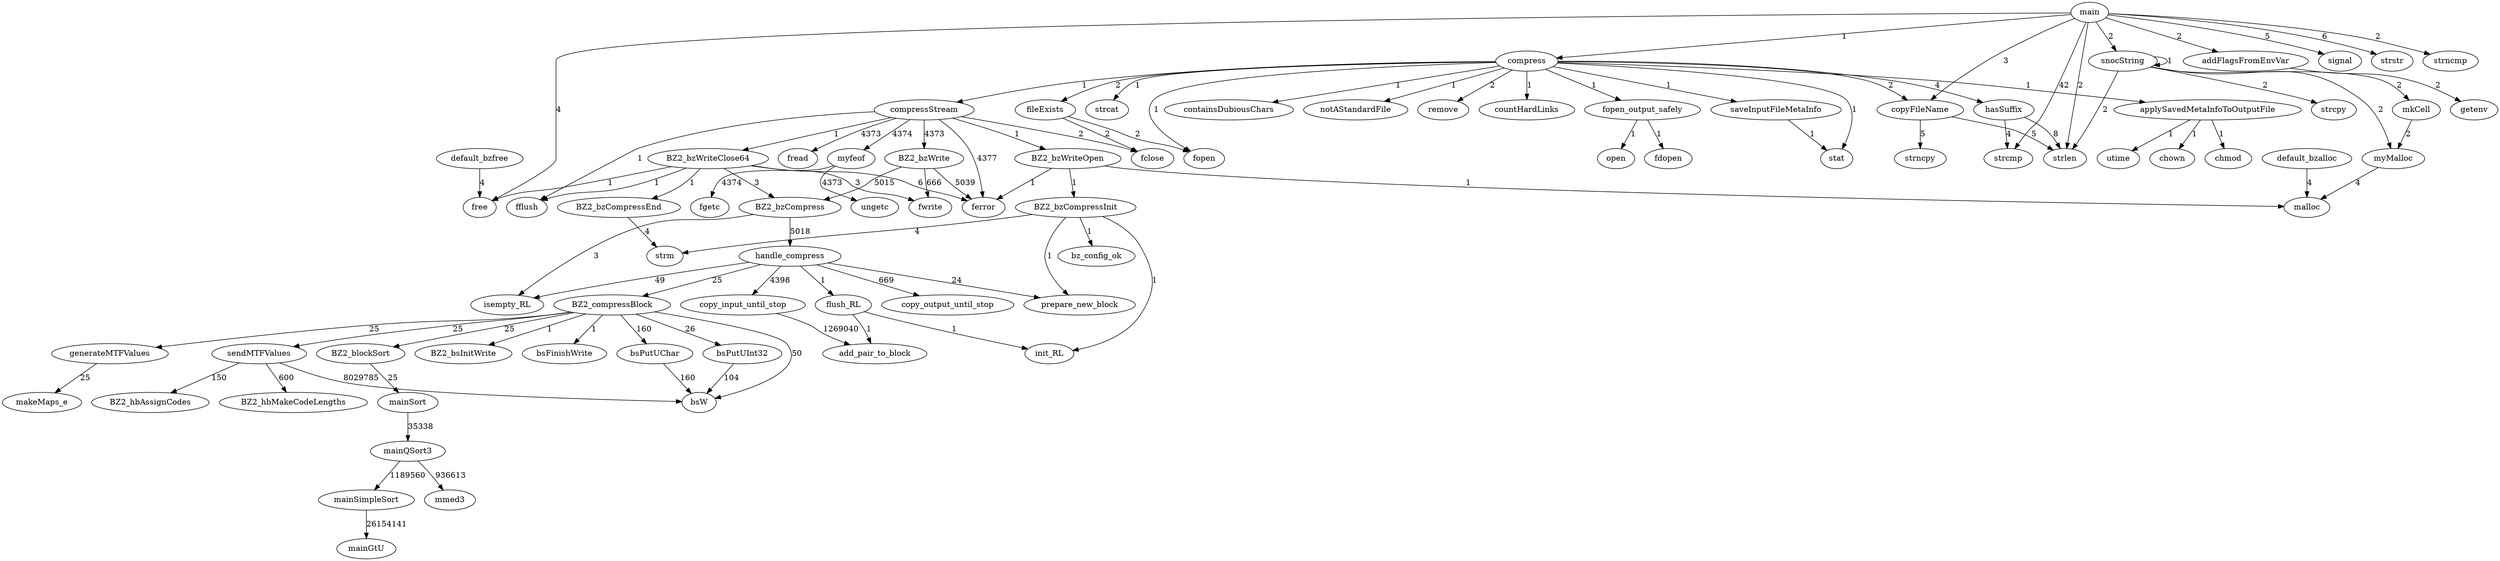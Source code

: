 digraph dynamic_call_graph {

	mainSimpleSort -> mainGtU [label="26154141"];
	mainQSort3 -> mainSimpleSort [label="1189560"];
	mainQSort3 -> mmed3 [label="936613"];
	mainSort -> mainQSort3 [label="35338"];
	BZ2_blockSort -> mainSort [label="25"];
	bsPutUInt32 -> bsW [label="104"];
	bsPutUChar -> bsW [label="160"];
	generateMTFValues -> makeMaps_e [label="25"];
	sendMTFValues -> BZ2_hbMakeCodeLengths [label="600"];
	sendMTFValues -> BZ2_hbAssignCodes [label="150"];
	sendMTFValues -> bsW [label="8029785"];
	BZ2_compressBlock -> BZ2_blockSort [label="25"];
	BZ2_compressBlock -> BZ2_bsInitWrite [label="1"];
	BZ2_compressBlock -> bsPutUChar [label="160"];
	BZ2_compressBlock -> bsPutUInt32 [label="26"];
	BZ2_compressBlock -> bsW [label="50"];
	BZ2_compressBlock -> generateMTFValues [label="25"];
	BZ2_compressBlock -> sendMTFValues [label="25"];
	BZ2_compressBlock -> bsFinishWrite [label="1"];
	default_bzalloc -> malloc [label="4"];
	default_bzfree -> free [label="4"];
	BZ2_bzCompressInit -> bz_config_ok [label="1"];
	BZ2_bzCompressInit -> strm [label="4"];
	BZ2_bzCompressInit -> init_RL [label="1"];
	BZ2_bzCompressInit -> prepare_new_block [label="1"];
	flush_RL -> add_pair_to_block [label="1"];
	flush_RL -> init_RL [label="1"];
	copy_input_until_stop -> add_pair_to_block [label="1269040"];
	handle_compress -> copy_output_until_stop [label="669"];
	handle_compress -> isempty_RL [label="49"];
	handle_compress -> prepare_new_block [label="24"];
	handle_compress -> copy_input_until_stop [label="4398"];
	handle_compress -> flush_RL [label="1"];
	handle_compress -> BZ2_compressBlock [label="25"];
	BZ2_bzCompress -> handle_compress [label="5018"];
	BZ2_bzCompress -> isempty_RL [label="3"];
	BZ2_bzCompressEnd -> strm [label="4"];
	myfeof -> fgetc [label="4374"];
	myfeof -> ungetc [label="4373"];
	BZ2_bzWriteOpen -> ferror [label="1"];
	BZ2_bzWriteOpen -> malloc [label="1"];
	BZ2_bzWriteOpen -> BZ2_bzCompressInit [label="1"];
	BZ2_bzWrite -> ferror [label="5039"];
	BZ2_bzWrite -> BZ2_bzCompress [label="5015"];
	BZ2_bzWrite -> fwrite [label="666"];
	BZ2_bzWriteClose64 -> ferror [label="6"];
	BZ2_bzWriteClose64 -> BZ2_bzCompress [label="3"];
	BZ2_bzWriteClose64 -> fwrite [label="3"];
	BZ2_bzWriteClose64 -> fflush [label="1"];
	BZ2_bzWriteClose64 -> BZ2_bzCompressEnd [label="1"];
	BZ2_bzWriteClose64 -> free [label="1"];
	compressStream -> ferror [label="4377"];
	compressStream -> BZ2_bzWriteOpen [label="1"];
	compressStream -> myfeof [label="4374"];
	compressStream -> fread [label="4373"];
	compressStream -> BZ2_bzWrite [label="4373"];
	compressStream -> BZ2_bzWriteClose64 [label="1"];
	compressStream -> fflush [label="1"];
	compressStream -> fclose [label="2"];
	copyFileName -> strlen [label="5"];
	copyFileName -> strncpy [label="5"];
	fileExists -> fopen [label="2"];
	fileExists -> fclose [label="2"];
	fopen_output_safely -> open [label="1"];
	fopen_output_safely -> fdopen [label="1"];
	saveInputFileMetaInfo -> stat [label="1"];
	applySavedMetaInfoToOutputFile -> chmod [label="1"];
	applySavedMetaInfoToOutputFile -> utime [label="1"];
	applySavedMetaInfoToOutputFile -> chown [label="1"];
	hasSuffix -> strlen [label="8"];
	hasSuffix -> strcmp [label="4"];
	compress -> copyFileName [label="2"];
	compress -> strcat [label="1"];
	compress -> containsDubiousChars [label="1"];
	compress -> fileExists [label="2"];
	compress -> hasSuffix [label="4"];
	compress -> stat [label="1"];
	compress -> notAStandardFile [label="1"];
	compress -> remove [label="2"];
	compress -> countHardLinks [label="1"];
	compress -> saveInputFileMetaInfo [label="1"];
	compress -> fopen [label="1"];
	compress -> fopen_output_safely [label="1"];
	compress -> compressStream [label="1"];
	compress -> applySavedMetaInfoToOutputFile [label="1"];
	myMalloc -> malloc [label="4"];
	mkCell -> myMalloc [label="2"];
	snocString -> mkCell [label="2"];
	snocString -> myMalloc [label="2"];
	snocString -> strlen [label="2"];
	snocString -> strcpy [label="2"];
	snocString -> snocString [label="1"];
	addFlagsFromEnvVar -> getenv [label="2"];
	main -> signal [label="5"];
	main -> copyFileName [label="3"];
	main -> addFlagsFromEnvVar [label="2"];
	main -> snocString [label="2"];
	main -> strcmp [label="42"];
	main -> strlen [label="2"];
	main -> strstr [label="6"];
	main -> strncmp [label="2"];
	main -> compress [label="1"];
	main -> free [label="4"];
}
